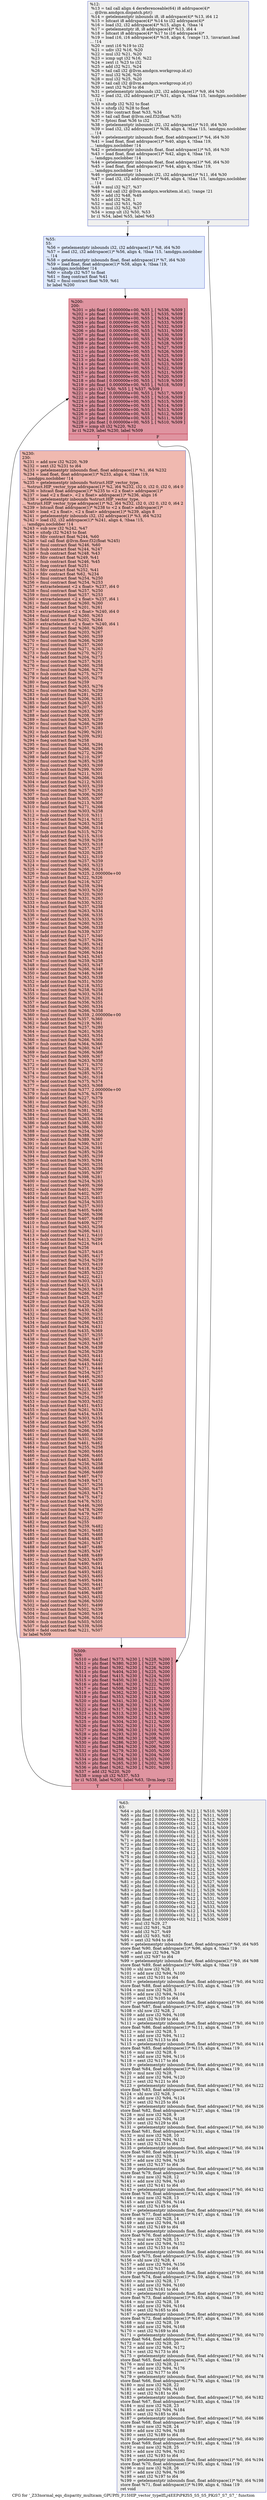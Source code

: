 digraph "CFG for '_Z33normal_eqs_disparity_multicam_GPUPfS_P15HIP_vector_typeIfLj4EEPiPKfS5_S5_S5_PKiS7_S7_S7_' function" {
	label="CFG for '_Z33normal_eqs_disparity_multicam_GPUPfS_P15HIP_vector_typeIfLj4EEPiPKfS5_S5_S5_PKiS7_S7_S7_' function";

	Node0x55d32d0 [shape=record,color="#3d50c3ff", style=filled, fillcolor="#dedcdb70",label="{%12:\l  %13 = tail call align 4 dereferenceable(64) i8 addrspace(4)*\l... @llvm.amdgcn.dispatch.ptr()\l  %14 = getelementptr inbounds i8, i8 addrspace(4)* %13, i64 12\l  %15 = bitcast i8 addrspace(4)* %14 to i32 addrspace(4)*\l  %16 = load i32, i32 addrspace(4)* %15, align 4, !tbaa !4\l  %17 = getelementptr i8, i8 addrspace(4)* %13, i64 4\l  %18 = bitcast i8 addrspace(4)* %17 to i16 addrspace(4)*\l  %19 = load i16, i16 addrspace(4)* %18, align 4, !range !13, !invariant.load\l... !14\l  %20 = zext i16 %19 to i32\l  %21 = udiv i32 %16, %20\l  %22 = mul i32 %21, %20\l  %23 = icmp ugt i32 %16, %22\l  %24 = zext i1 %23 to i32\l  %25 = add i32 %21, %24\l  %26 = tail call i32 @llvm.amdgcn.workgroup.id.x()\l  %27 = mul i32 %26, %20\l  %28 = mul i32 %25, %20\l  %29 = tail call i32 @llvm.amdgcn.workgroup.id.y()\l  %30 = zext i32 %29 to i64\l  %31 = getelementptr inbounds i32, i32 addrspace(1)* %9, i64 %30\l  %32 = load i32, i32 addrspace(1)* %31, align 4, !tbaa !15, !amdgpu.noclobber\l... !14\l  %33 = sitofp i32 %32 to float\l  %34 = sitofp i32 %28 to float\l  %35 = fdiv contract float %33, %34\l  %36 = tail call float @llvm.ceil.f32(float %35)\l  %37 = fptosi float %36 to i32\l  %38 = getelementptr inbounds i32, i32 addrspace(1)* %10, i64 %30\l  %39 = load i32, i32 addrspace(1)* %38, align 4, !tbaa !15, !amdgpu.noclobber\l... !14\l  %40 = getelementptr inbounds float, float addrspace(1)* %4, i64 %30\l  %41 = load float, float addrspace(1)* %40, align 4, !tbaa !19,\l... !amdgpu.noclobber !14\l  %42 = getelementptr inbounds float, float addrspace(1)* %5, i64 %30\l  %43 = load float, float addrspace(1)* %42, align 4, !tbaa !19,\l... !amdgpu.noclobber !14\l  %44 = getelementptr inbounds float, float addrspace(1)* %6, i64 %30\l  %45 = load float, float addrspace(1)* %44, align 4, !tbaa !19,\l... !amdgpu.noclobber !14\l  %46 = getelementptr inbounds i32, i32 addrspace(1)* %11, i64 %30\l  %47 = load i32, i32 addrspace(1)* %46, align 4, !tbaa !15, !amdgpu.noclobber\l... !14\l  %48 = mul i32 %27, %37\l  %49 = tail call i32 @llvm.amdgcn.workitem.id.x(), !range !21\l  %50 = add i32 %48, %49\l  %51 = add i32 %26, 1\l  %52 = mul i32 %51, %20\l  %53 = mul i32 %52, %37\l  %54 = icmp ult i32 %50, %53\l  br i1 %54, label %55, label %63\l|{<s0>T|<s1>F}}"];
	Node0x55d32d0:s0 -> Node0x55d8ae0;
	Node0x55d32d0:s1 -> Node0x55d8b70;
	Node0x55d8ae0 [shape=record,color="#3d50c3ff", style=filled, fillcolor="#b9d0f970",label="{%55:\l55:                                               \l  %56 = getelementptr inbounds i32, i32 addrspace(1)* %8, i64 %30\l  %57 = load i32, i32 addrspace(1)* %56, align 4, !tbaa !15, !amdgpu.noclobber\l... !14\l  %58 = getelementptr inbounds float, float addrspace(1)* %7, i64 %30\l  %59 = load float, float addrspace(1)* %58, align 4, !tbaa !19,\l... !amdgpu.noclobber !14\l  %60 = sitofp i32 %57 to float\l  %61 = fneg contract float %41\l  %62 = fmul contract float %59, %61\l  br label %200\l}"];
	Node0x55d8ae0 -> Node0x55d90f0;
	Node0x55d8b70 [shape=record,color="#3d50c3ff", style=filled, fillcolor="#dedcdb70",label="{%63:\l63:                                               \l  %64 = phi float [ 0.000000e+00, %12 ], [ %510, %509 ]\l  %65 = phi float [ 0.000000e+00, %12 ], [ %511, %509 ]\l  %66 = phi float [ 0.000000e+00, %12 ], [ %512, %509 ]\l  %67 = phi float [ 0.000000e+00, %12 ], [ %513, %509 ]\l  %68 = phi float [ 0.000000e+00, %12 ], [ %514, %509 ]\l  %69 = phi float [ 0.000000e+00, %12 ], [ %515, %509 ]\l  %70 = phi float [ 0.000000e+00, %12 ], [ %516, %509 ]\l  %71 = phi float [ 0.000000e+00, %12 ], [ %517, %509 ]\l  %72 = phi float [ 0.000000e+00, %12 ], [ %518, %509 ]\l  %73 = phi float [ 0.000000e+00, %12 ], [ %519, %509 ]\l  %74 = phi float [ 0.000000e+00, %12 ], [ %520, %509 ]\l  %75 = phi float [ 0.000000e+00, %12 ], [ %521, %509 ]\l  %76 = phi float [ 0.000000e+00, %12 ], [ %522, %509 ]\l  %77 = phi float [ 0.000000e+00, %12 ], [ %523, %509 ]\l  %78 = phi float [ 0.000000e+00, %12 ], [ %524, %509 ]\l  %79 = phi float [ 0.000000e+00, %12 ], [ %525, %509 ]\l  %80 = phi float [ 0.000000e+00, %12 ], [ %526, %509 ]\l  %81 = phi float [ 0.000000e+00, %12 ], [ %527, %509 ]\l  %82 = phi float [ 0.000000e+00, %12 ], [ %528, %509 ]\l  %83 = phi float [ 0.000000e+00, %12 ], [ %529, %509 ]\l  %84 = phi float [ 0.000000e+00, %12 ], [ %530, %509 ]\l  %85 = phi float [ 0.000000e+00, %12 ], [ %531, %509 ]\l  %86 = phi float [ 0.000000e+00, %12 ], [ %532, %509 ]\l  %87 = phi float [ 0.000000e+00, %12 ], [ %533, %509 ]\l  %88 = phi float [ 0.000000e+00, %12 ], [ %534, %509 ]\l  %89 = phi float [ 0.000000e+00, %12 ], [ %535, %509 ]\l  %90 = phi float [ 0.000000e+00, %12 ], [ %536, %509 ]\l  %91 = mul i32 %29, 27\l  %92 = mul i32 %91, %28\l  %93 = add i32 %27, %49\l  %94 = add i32 %93, %92\l  %95 = sext i32 %94 to i64\l  %96 = getelementptr inbounds float, float addrspace(1)* %0, i64 %95\l  store float %90, float addrspace(1)* %96, align 4, !tbaa !19\l  %97 = add nsw i32 %94, %28\l  %98 = sext i32 %97 to i64\l  %99 = getelementptr inbounds float, float addrspace(1)* %0, i64 %98\l  store float %89, float addrspace(1)* %99, align 4, !tbaa !19\l  %100 = shl nsw i32 %28, 1\l  %101 = add nsw i32 %94, %100\l  %102 = sext i32 %101 to i64\l  %103 = getelementptr inbounds float, float addrspace(1)* %0, i64 %102\l  store float %88, float addrspace(1)* %103, align 4, !tbaa !19\l  %104 = mul nsw i32 %28, 3\l  %105 = add nsw i32 %94, %104\l  %106 = sext i32 %105 to i64\l  %107 = getelementptr inbounds float, float addrspace(1)* %0, i64 %106\l  store float %87, float addrspace(1)* %107, align 4, !tbaa !19\l  %108 = shl nsw i32 %28, 2\l  %109 = add nsw i32 %94, %108\l  %110 = sext i32 %109 to i64\l  %111 = getelementptr inbounds float, float addrspace(1)* %0, i64 %110\l  store float %86, float addrspace(1)* %111, align 4, !tbaa !19\l  %112 = mul nsw i32 %28, 5\l  %113 = add nsw i32 %94, %112\l  %114 = sext i32 %113 to i64\l  %115 = getelementptr inbounds float, float addrspace(1)* %0, i64 %114\l  store float %85, float addrspace(1)* %115, align 4, !tbaa !19\l  %116 = mul nsw i32 %28, 6\l  %117 = add nsw i32 %94, %116\l  %118 = sext i32 %117 to i64\l  %119 = getelementptr inbounds float, float addrspace(1)* %0, i64 %118\l  store float %84, float addrspace(1)* %119, align 4, !tbaa !19\l  %120 = mul nsw i32 %28, 7\l  %121 = add nsw i32 %94, %120\l  %122 = sext i32 %121 to i64\l  %123 = getelementptr inbounds float, float addrspace(1)* %0, i64 %122\l  store float %83, float addrspace(1)* %123, align 4, !tbaa !19\l  %124 = shl nsw i32 %28, 3\l  %125 = add nsw i32 %94, %124\l  %126 = sext i32 %125 to i64\l  %127 = getelementptr inbounds float, float addrspace(1)* %0, i64 %126\l  store float %82, float addrspace(1)* %127, align 4, !tbaa !19\l  %128 = mul nsw i32 %28, 9\l  %129 = add nsw i32 %94, %128\l  %130 = sext i32 %129 to i64\l  %131 = getelementptr inbounds float, float addrspace(1)* %0, i64 %130\l  store float %81, float addrspace(1)* %131, align 4, !tbaa !19\l  %132 = mul nsw i32 %28, 10\l  %133 = add nsw i32 %94, %132\l  %134 = sext i32 %133 to i64\l  %135 = getelementptr inbounds float, float addrspace(1)* %0, i64 %134\l  store float %80, float addrspace(1)* %135, align 4, !tbaa !19\l  %136 = mul nsw i32 %28, 11\l  %137 = add nsw i32 %94, %136\l  %138 = sext i32 %137 to i64\l  %139 = getelementptr inbounds float, float addrspace(1)* %0, i64 %138\l  store float %79, float addrspace(1)* %139, align 4, !tbaa !19\l  %140 = mul nsw i32 %28, 12\l  %141 = add nsw i32 %94, %140\l  %142 = sext i32 %141 to i64\l  %143 = getelementptr inbounds float, float addrspace(1)* %0, i64 %142\l  store float %78, float addrspace(1)* %143, align 4, !tbaa !19\l  %144 = mul nsw i32 %28, 13\l  %145 = add nsw i32 %94, %144\l  %146 = sext i32 %145 to i64\l  %147 = getelementptr inbounds float, float addrspace(1)* %0, i64 %146\l  store float %77, float addrspace(1)* %147, align 4, !tbaa !19\l  %148 = mul nsw i32 %28, 14\l  %149 = add nsw i32 %94, %148\l  %150 = sext i32 %149 to i64\l  %151 = getelementptr inbounds float, float addrspace(1)* %0, i64 %150\l  store float %76, float addrspace(1)* %151, align 4, !tbaa !19\l  %152 = mul nsw i32 %28, 15\l  %153 = add nsw i32 %94, %152\l  %154 = sext i32 %153 to i64\l  %155 = getelementptr inbounds float, float addrspace(1)* %0, i64 %154\l  store float %75, float addrspace(1)* %155, align 4, !tbaa !19\l  %156 = shl nsw i32 %28, 4\l  %157 = add nsw i32 %94, %156\l  %158 = sext i32 %157 to i64\l  %159 = getelementptr inbounds float, float addrspace(1)* %0, i64 %158\l  store float %74, float addrspace(1)* %159, align 4, !tbaa !19\l  %160 = mul nsw i32 %28, 17\l  %161 = add nsw i32 %94, %160\l  %162 = sext i32 %161 to i64\l  %163 = getelementptr inbounds float, float addrspace(1)* %0, i64 %162\l  store float %73, float addrspace(1)* %163, align 4, !tbaa !19\l  %164 = mul nsw i32 %28, 18\l  %165 = add nsw i32 %94, %164\l  %166 = sext i32 %165 to i64\l  %167 = getelementptr inbounds float, float addrspace(1)* %0, i64 %166\l  store float %72, float addrspace(1)* %167, align 4, !tbaa !19\l  %168 = mul nsw i32 %28, 19\l  %169 = add nsw i32 %94, %168\l  %170 = sext i32 %169 to i64\l  %171 = getelementptr inbounds float, float addrspace(1)* %0, i64 %170\l  store float %64, float addrspace(1)* %171, align 4, !tbaa !19\l  %172 = mul nsw i32 %28, 20\l  %173 = add nsw i32 %94, %172\l  %174 = sext i32 %173 to i64\l  %175 = getelementptr inbounds float, float addrspace(1)* %0, i64 %174\l  store float %65, float addrspace(1)* %175, align 4, !tbaa !19\l  %176 = mul nsw i32 %28, 21\l  %177 = add nsw i32 %94, %176\l  %178 = sext i32 %177 to i64\l  %179 = getelementptr inbounds float, float addrspace(1)* %0, i64 %178\l  store float %66, float addrspace(1)* %179, align 4, !tbaa !19\l  %180 = mul nsw i32 %28, 22\l  %181 = add nsw i32 %94, %180\l  %182 = sext i32 %181 to i64\l  %183 = getelementptr inbounds float, float addrspace(1)* %0, i64 %182\l  store float %67, float addrspace(1)* %183, align 4, !tbaa !19\l  %184 = mul nsw i32 %28, 23\l  %185 = add nsw i32 %94, %184\l  %186 = sext i32 %185 to i64\l  %187 = getelementptr inbounds float, float addrspace(1)* %0, i64 %186\l  store float %68, float addrspace(1)* %187, align 4, !tbaa !19\l  %188 = mul nsw i32 %28, 24\l  %189 = add nsw i32 %94, %188\l  %190 = sext i32 %189 to i64\l  %191 = getelementptr inbounds float, float addrspace(1)* %0, i64 %190\l  store float %69, float addrspace(1)* %191, align 4, !tbaa !19\l  %192 = mul nsw i32 %28, 25\l  %193 = add nsw i32 %94, %192\l  %194 = sext i32 %193 to i64\l  %195 = getelementptr inbounds float, float addrspace(1)* %0, i64 %194\l  store float %70, float addrspace(1)* %195, align 4, !tbaa !19\l  %196 = mul nsw i32 %28, 26\l  %197 = add nsw i32 %94, %196\l  %198 = sext i32 %197 to i64\l  %199 = getelementptr inbounds float, float addrspace(1)* %0, i64 %198\l  store float %71, float addrspace(1)* %199, align 4, !tbaa !19\l  ret void\l}"];
	Node0x55d90f0 [shape=record,color="#b70d28ff", style=filled, fillcolor="#b70d2870",label="{%200:\l200:                                              \l  %201 = phi float [ 0.000000e+00, %55 ], [ %536, %509 ]\l  %202 = phi float [ 0.000000e+00, %55 ], [ %535, %509 ]\l  %203 = phi float [ 0.000000e+00, %55 ], [ %534, %509 ]\l  %204 = phi float [ 0.000000e+00, %55 ], [ %533, %509 ]\l  %205 = phi float [ 0.000000e+00, %55 ], [ %532, %509 ]\l  %206 = phi float [ 0.000000e+00, %55 ], [ %531, %509 ]\l  %207 = phi float [ 0.000000e+00, %55 ], [ %530, %509 ]\l  %208 = phi float [ 0.000000e+00, %55 ], [ %529, %509 ]\l  %209 = phi float [ 0.000000e+00, %55 ], [ %528, %509 ]\l  %210 = phi float [ 0.000000e+00, %55 ], [ %527, %509 ]\l  %211 = phi float [ 0.000000e+00, %55 ], [ %526, %509 ]\l  %212 = phi float [ 0.000000e+00, %55 ], [ %525, %509 ]\l  %213 = phi float [ 0.000000e+00, %55 ], [ %524, %509 ]\l  %214 = phi float [ 0.000000e+00, %55 ], [ %523, %509 ]\l  %215 = phi float [ 0.000000e+00, %55 ], [ %522, %509 ]\l  %216 = phi float [ 0.000000e+00, %55 ], [ %521, %509 ]\l  %217 = phi float [ 0.000000e+00, %55 ], [ %520, %509 ]\l  %218 = phi float [ 0.000000e+00, %55 ], [ %519, %509 ]\l  %219 = phi float [ 0.000000e+00, %55 ], [ %518, %509 ]\l  %220 = phi i32 [ %50, %55 ], [ %537, %509 ]\l  %221 = phi float [ 0.000000e+00, %55 ], [ %517, %509 ]\l  %222 = phi float [ 0.000000e+00, %55 ], [ %516, %509 ]\l  %223 = phi float [ 0.000000e+00, %55 ], [ %515, %509 ]\l  %224 = phi float [ 0.000000e+00, %55 ], [ %514, %509 ]\l  %225 = phi float [ 0.000000e+00, %55 ], [ %513, %509 ]\l  %226 = phi float [ 0.000000e+00, %55 ], [ %512, %509 ]\l  %227 = phi float [ 0.000000e+00, %55 ], [ %511, %509 ]\l  %228 = phi float [ 0.000000e+00, %55 ], [ %510, %509 ]\l  %229 = icmp slt i32 %220, %32\l  br i1 %229, label %230, label %509\l|{<s0>T|<s1>F}}"];
	Node0x55d90f0:s0 -> Node0x55e2450;
	Node0x55d90f0:s1 -> Node0x55d9c40;
	Node0x55e2450 [shape=record,color="#3d50c3ff", style=filled, fillcolor="#de614d70",label="{%230:\l230:                                              \l  %231 = add nsw i32 %220, %39\l  %232 = sext i32 %231 to i64\l  %233 = getelementptr inbounds float, float addrspace(1)* %1, i64 %232\l  %234 = load float, float addrspace(1)* %233, align 4, !tbaa !19,\l... !amdgpu.noclobber !14\l  %235 = getelementptr inbounds %struct.HIP_vector_type,\l... %struct.HIP_vector_type addrspace(1)* %2, i64 %232, i32 0, i32 0, i32 0, i64 0\l  %236 = bitcast float addrspace(1)* %235 to \<2 x float\> addrspace(1)*\l  %237 = load \<2 x float\>, \<2 x float\> addrspace(1)* %236, align 16\l  %238 = getelementptr inbounds %struct.HIP_vector_type,\l... %struct.HIP_vector_type addrspace(1)* %2, i64 %232, i32 0, i32 0, i32 0, i64 2\l  %239 = bitcast float addrspace(1)* %238 to \<2 x float\> addrspace(1)*\l  %240 = load \<2 x float\>, \<2 x float\> addrspace(1)* %239, align 8\l  %241 = getelementptr inbounds i32, i32 addrspace(1)* %3, i64 %232\l  %242 = load i32, i32 addrspace(1)* %241, align 4, !tbaa !15,\l... !amdgpu.noclobber !14\l  %243 = sub nsw i32 %242, %47\l  %244 = sitofp i32 %243 to float\l  %245 = fdiv contract float %244, %60\l  %246 = tail call float @llvm.floor.f32(float %245)\l  %247 = fmul contract float %246, %60\l  %248 = fsub contract float %244, %247\l  %249 = fsub contract float %248, %43\l  %250 = fdiv contract float %249, %41\l  %251 = fsub contract float %246, %45\l  %252 = fneg contract float %251\l  %253 = fdiv contract float %252, %41\l  %254 = fdiv contract float %62, %234\l  %255 = fmul contract float %254, %250\l  %256 = fmul contract float %254, %253\l  %257 = extractelement \<2 x float\> %237, i64 0\l  %258 = fmul contract float %257, %250\l  %259 = fmul contract float %257, %253\l  %260 = extractelement \<2 x float\> %237, i64 1\l  %261 = fmul contract float %260, %260\l  %262 = fadd contract float %201, %261\l  %263 = extractelement \<2 x float\> %240, i64 0\l  %264 = fmul contract float %260, %263\l  %265 = fadd contract float %202, %264\l  %266 = extractelement \<2 x float\> %240, i64 1\l  %267 = fmul contract float %260, %266\l  %268 = fadd contract float %203, %267\l  %269 = fmul contract float %260, %259\l  %270 = fmul contract float %266, %269\l  %271 = fmul contract float %257, %260\l  %272 = fmul contract float %271, %263\l  %273 = fsub contract float %270, %272\l  %274 = fadd contract float %204, %273\l  %275 = fmul contract float %257, %261\l  %276 = fmul contract float %260, %258\l  %277 = fmul contract float %266, %276\l  %278 = fsub contract float %275, %277\l  %279 = fadd contract float %205, %278\l  %280 = fneg contract float %259\l  %281 = fmul contract float %263, %276\l  %282 = fmul contract float %261, %259\l  %283 = fsub contract float %281, %282\l  %284 = fadd contract float %206, %283\l  %285 = fmul contract float %263, %263\l  %286 = fadd contract float %207, %285\l  %287 = fmul contract float %263, %266\l  %288 = fadd contract float %208, %287\l  %289 = fmul contract float %263, %259\l  %290 = fmul contract float %266, %289\l  %291 = fmul contract float %257, %285\l  %292 = fsub contract float %290, %291\l  %293 = fadd contract float %209, %292\l  %294 = fneg contract float %258\l  %295 = fmul contract float %263, %294\l  %296 = fmul contract float %266, %295\l  %297 = fadd contract float %272, %296\l  %298 = fadd contract float %210, %297\l  %299 = fmul contract float %285, %258\l  %300 = fmul contract float %263, %269\l  %301 = fsub contract float %299, %300\l  %302 = fadd contract float %211, %301\l  %303 = fmul contract float %266, %266\l  %304 = fadd contract float %212, %303\l  %305 = fmul contract float %303, %259\l  %306 = fmul contract float %257, %263\l  %307 = fmul contract float %306, %266\l  %308 = fsub contract float %305, %307\l  %309 = fadd contract float %213, %308\l  %310 = fmul contract float %271, %266\l  %311 = fmul contract float %303, %258\l  %312 = fsub contract float %310, %311\l  %313 = fadd contract float %214, %312\l  %314 = fmul contract float %263, %258\l  %315 = fmul contract float %266, %314\l  %316 = fsub contract float %315, %270\l  %317 = fadd contract float %215, %316\l  %318 = fmul contract float %259, %259\l  %319 = fmul contract float %303, %318\l  %320 = fmul contract float %257, %257\l  %321 = fmul contract float %320, %285\l  %322 = fadd contract float %321, %319\l  %323 = fmul contract float %257, %259\l  %324 = fmul contract float %263, %323\l  %325 = fmul contract float %266, %324\l  %326 = fmul contract float %325, 2.000000e+00\l  %327 = fsub contract float %322, %326\l  %328 = fadd contract float %216, %327\l  %329 = fmul contract float %259, %294\l  %330 = fmul contract float %303, %329\l  %331 = fmul contract float %320, %260\l  %332 = fmul contract float %331, %263\l  %333 = fsub contract float %330, %332\l  %334 = fmul contract float %257, %258\l  %335 = fmul contract float %263, %334\l  %336 = fmul contract float %266, %335\l  %337 = fadd contract float %333, %336\l  %338 = fmul contract float %260, %323\l  %339 = fmul contract float %266, %338\l  %340 = fadd contract float %339, %337\l  %341 = fadd contract float %217, %340\l  %342 = fmul contract float %257, %294\l  %343 = fmul contract float %285, %342\l  %344 = fmul contract float %260, %318\l  %345 = fmul contract float %266, %344\l  %346 = fsub contract float %343, %345\l  %347 = fmul contract float %259, %258\l  %348 = fmul contract float %263, %347\l  %349 = fmul contract float %266, %348\l  %350 = fadd contract float %346, %349\l  %351 = fmul contract float %263, %338\l  %352 = fadd contract float %351, %350\l  %353 = fadd contract float %218, %352\l  %354 = fmul contract float %258, %258\l  %355 = fmul contract float %303, %354\l  %356 = fmul contract float %320, %261\l  %357 = fadd contract float %356, %355\l  %358 = fmul contract float %260, %334\l  %359 = fmul contract float %266, %358\l  %360 = fmul contract float %359, 2.000000e+00\l  %361 = fsub contract float %357, %360\l  %362 = fadd contract float %219, %361\l  %363 = fmul contract float %257, %280\l  %364 = fmul contract float %261, %363\l  %365 = fmul contract float %263, %354\l  %366 = fmul contract float %266, %365\l  %367 = fsub contract float %364, %366\l  %368 = fmul contract float %260, %347\l  %369 = fmul contract float %266, %368\l  %370 = fadd contract float %369, %367\l  %371 = fmul contract float %263, %358\l  %372 = fadd contract float %371, %370\l  %373 = fadd contract float %228, %372\l  %374 = fmul contract float %285, %354\l  %375 = fmul contract float %261, %318\l  %376 = fadd contract float %375, %374\l  %377 = fmul contract float %263, %368\l  %378 = fmul contract float %377, 2.000000e+00\l  %379 = fsub contract float %376, %378\l  %380 = fadd contract float %227, %379\l  %381 = fmul contract float %261, %255\l  %382 = fmul contract float %261, %258\l  %383 = fsub contract float %381, %382\l  %384 = fmul contract float %260, %256\l  %385 = fmul contract float %263, %384\l  %386 = fadd contract float %385, %383\l  %387 = fsub contract float %386, %300\l  %388 = fmul contract float %254, %260\l  %389 = fmul contract float %388, %266\l  %390 = fadd contract float %389, %387\l  %391 = fsub contract float %390, %310\l  %392 = fadd contract float %226, %391\l  %393 = fmul contract float %285, %256\l  %394 = fmul contract float %285, %259\l  %395 = fsub contract float %393, %394\l  %396 = fmul contract float %260, %255\l  %397 = fmul contract float %263, %396\l  %398 = fadd contract float %395, %397\l  %399 = fsub contract float %398, %281\l  %400 = fmul contract float %254, %263\l  %401 = fmul contract float %400, %266\l  %402 = fadd contract float %401, %399\l  %403 = fsub contract float %402, %307\l  %404 = fadd contract float %225, %403\l  %405 = fmul contract float %254, %303\l  %406 = fmul contract float %257, %303\l  %407 = fsub contract float %405, %406\l  %408 = fmul contract float %266, %396\l  %409 = fadd contract float %407, %408\l  %410 = fsub contract float %409, %277\l  %411 = fmul contract float %263, %256\l  %412 = fmul contract float %266, %411\l  %413 = fadd contract float %412, %410\l  %414 = fsub contract float %413, %290\l  %415 = fadd contract float %224, %414\l  %416 = fneg contract float %256\l  %417 = fmul contract float %257, %416\l  %418 = fmul contract float %285, %417\l  %419 = fmul contract float %254, %259\l  %420 = fmul contract float %303, %419\l  %421 = fadd contract float %418, %420\l  %422 = fmul contract float %285, %323\l  %423 = fadd contract float %422, %421\l  %424 = fmul contract float %303, %323\l  %425 = fsub contract float %423, %424\l  %426 = fmul contract float %263, %318\l  %427 = fmul contract float %266, %426\l  %428 = fsub contract float %425, %427\l  %429 = fmul contract float %320, %263\l  %430 = fmul contract float %429, %266\l  %431 = fadd contract float %430, %428\l  %432 = fmul contract float %259, %255\l  %433 = fmul contract float %260, %432\l  %434 = fmul contract float %266, %433\l  %435 = fadd contract float %434, %431\l  %436 = fsub contract float %435, %369\l  %437 = fmul contract float %257, %255\l  %438 = fmul contract float %260, %437\l  %439 = fmul contract float %263, %438\l  %440 = fsub contract float %436, %439\l  %441 = fmul contract float %256, %259\l  %442 = fmul contract float %263, %441\l  %443 = fmul contract float %266, %442\l  %444 = fadd contract float %443, %440\l  %445 = fadd contract float %371, %444\l  %446 = fmul contract float %254, %257\l  %447 = fmul contract float %446, %263\l  %448 = fmul contract float %447, %266\l  %449 = fsub contract float %445, %448\l  %450 = fadd contract float %223, %449\l  %451 = fmul contract float %261, %437\l  %452 = fmul contract float %254, %258\l  %453 = fmul contract float %303, %452\l  %454 = fsub contract float %451, %453\l  %455 = fmul contract float %261, %334\l  %456 = fsub contract float %454, %455\l  %457 = fmul contract float %303, %334\l  %458 = fadd contract float %457, %456\l  %459 = fmul contract float %260, %354\l  %460 = fmul contract float %266, %459\l  %461 = fadd contract float %460, %458\l  %462 = fmul contract float %331, %266\l  %463 = fsub contract float %461, %462\l  %464 = fmul contract float %255, %258\l  %465 = fmul contract float %260, %464\l  %466 = fmul contract float %266, %465\l  %467 = fsub contract float %463, %466\l  %468 = fmul contract float %256, %258\l  %469 = fmul contract float %263, %468\l  %470 = fmul contract float %266, %469\l  %471 = fsub contract float %467, %470\l  %472 = fadd contract float %349, %471\l  %473 = fmul contract float %257, %256\l  %474 = fmul contract float %260, %473\l  %475 = fmul contract float %263, %474\l  %476 = fadd contract float %475, %472\l  %477 = fsub contract float %476, %351\l  %478 = fmul contract float %446, %260\l  %479 = fmul contract float %478, %266\l  %480 = fadd contract float %479, %477\l  %481 = fadd contract float %222, %480\l  %482 = fneg contract float %255\l  %483 = fmul contract float %259, %482\l  %484 = fmul contract float %261, %483\l  %485 = fmul contract float %285, %468\l  %486 = fadd contract float %484, %485\l  %487 = fmul contract float %261, %347\l  %488 = fadd contract float %487, %486\l  %489 = fmul contract float %285, %347\l  %490 = fsub contract float %488, %489\l  %491 = fmul contract float %263, %459\l  %492 = fsub contract float %490, %491\l  %493 = fmul contract float %263, %344\l  %494 = fadd contract float %493, %492\l  %495 = fmul contract float %263, %465\l  %496 = fadd contract float %495, %494\l  %497 = fmul contract float %260, %441\l  %498 = fmul contract float %263, %497\l  %499 = fsub contract float %496, %498\l  %500 = fmul contract float %263, %452\l  %501 = fmul contract float %266, %500\l  %502 = fadd contract float %501, %499\l  %503 = fsub contract float %502, %336\l  %504 = fmul contract float %260, %419\l  %505 = fmul contract float %266, %504\l  %506 = fsub contract float %503, %505\l  %507 = fadd contract float %339, %506\l  %508 = fadd contract float %221, %507\l  br label %509\l}"];
	Node0x55e2450 -> Node0x55d9c40;
	Node0x55d9c40 [shape=record,color="#b70d28ff", style=filled, fillcolor="#b70d2870",label="{%509:\l509:                                              \l  %510 = phi float [ %373, %230 ], [ %228, %200 ]\l  %511 = phi float [ %380, %230 ], [ %227, %200 ]\l  %512 = phi float [ %392, %230 ], [ %226, %200 ]\l  %513 = phi float [ %404, %230 ], [ %225, %200 ]\l  %514 = phi float [ %415, %230 ], [ %224, %200 ]\l  %515 = phi float [ %450, %230 ], [ %223, %200 ]\l  %516 = phi float [ %481, %230 ], [ %222, %200 ]\l  %517 = phi float [ %508, %230 ], [ %221, %200 ]\l  %518 = phi float [ %362, %230 ], [ %219, %200 ]\l  %519 = phi float [ %353, %230 ], [ %218, %200 ]\l  %520 = phi float [ %341, %230 ], [ %217, %200 ]\l  %521 = phi float [ %328, %230 ], [ %216, %200 ]\l  %522 = phi float [ %317, %230 ], [ %215, %200 ]\l  %523 = phi float [ %313, %230 ], [ %214, %200 ]\l  %524 = phi float [ %309, %230 ], [ %213, %200 ]\l  %525 = phi float [ %304, %230 ], [ %212, %200 ]\l  %526 = phi float [ %302, %230 ], [ %211, %200 ]\l  %527 = phi float [ %298, %230 ], [ %210, %200 ]\l  %528 = phi float [ %293, %230 ], [ %209, %200 ]\l  %529 = phi float [ %288, %230 ], [ %208, %200 ]\l  %530 = phi float [ %286, %230 ], [ %207, %200 ]\l  %531 = phi float [ %284, %230 ], [ %206, %200 ]\l  %532 = phi float [ %279, %230 ], [ %205, %200 ]\l  %533 = phi float [ %274, %230 ], [ %204, %200 ]\l  %534 = phi float [ %268, %230 ], [ %203, %200 ]\l  %535 = phi float [ %265, %230 ], [ %202, %200 ]\l  %536 = phi float [ %262, %230 ], [ %201, %200 ]\l  %537 = add i32 %220, %20\l  %538 = icmp ult i32 %537, %53\l  br i1 %538, label %200, label %63, !llvm.loop !22\l|{<s0>T|<s1>F}}"];
	Node0x55d9c40:s0 -> Node0x55d90f0;
	Node0x55d9c40:s1 -> Node0x55d8b70;
}
